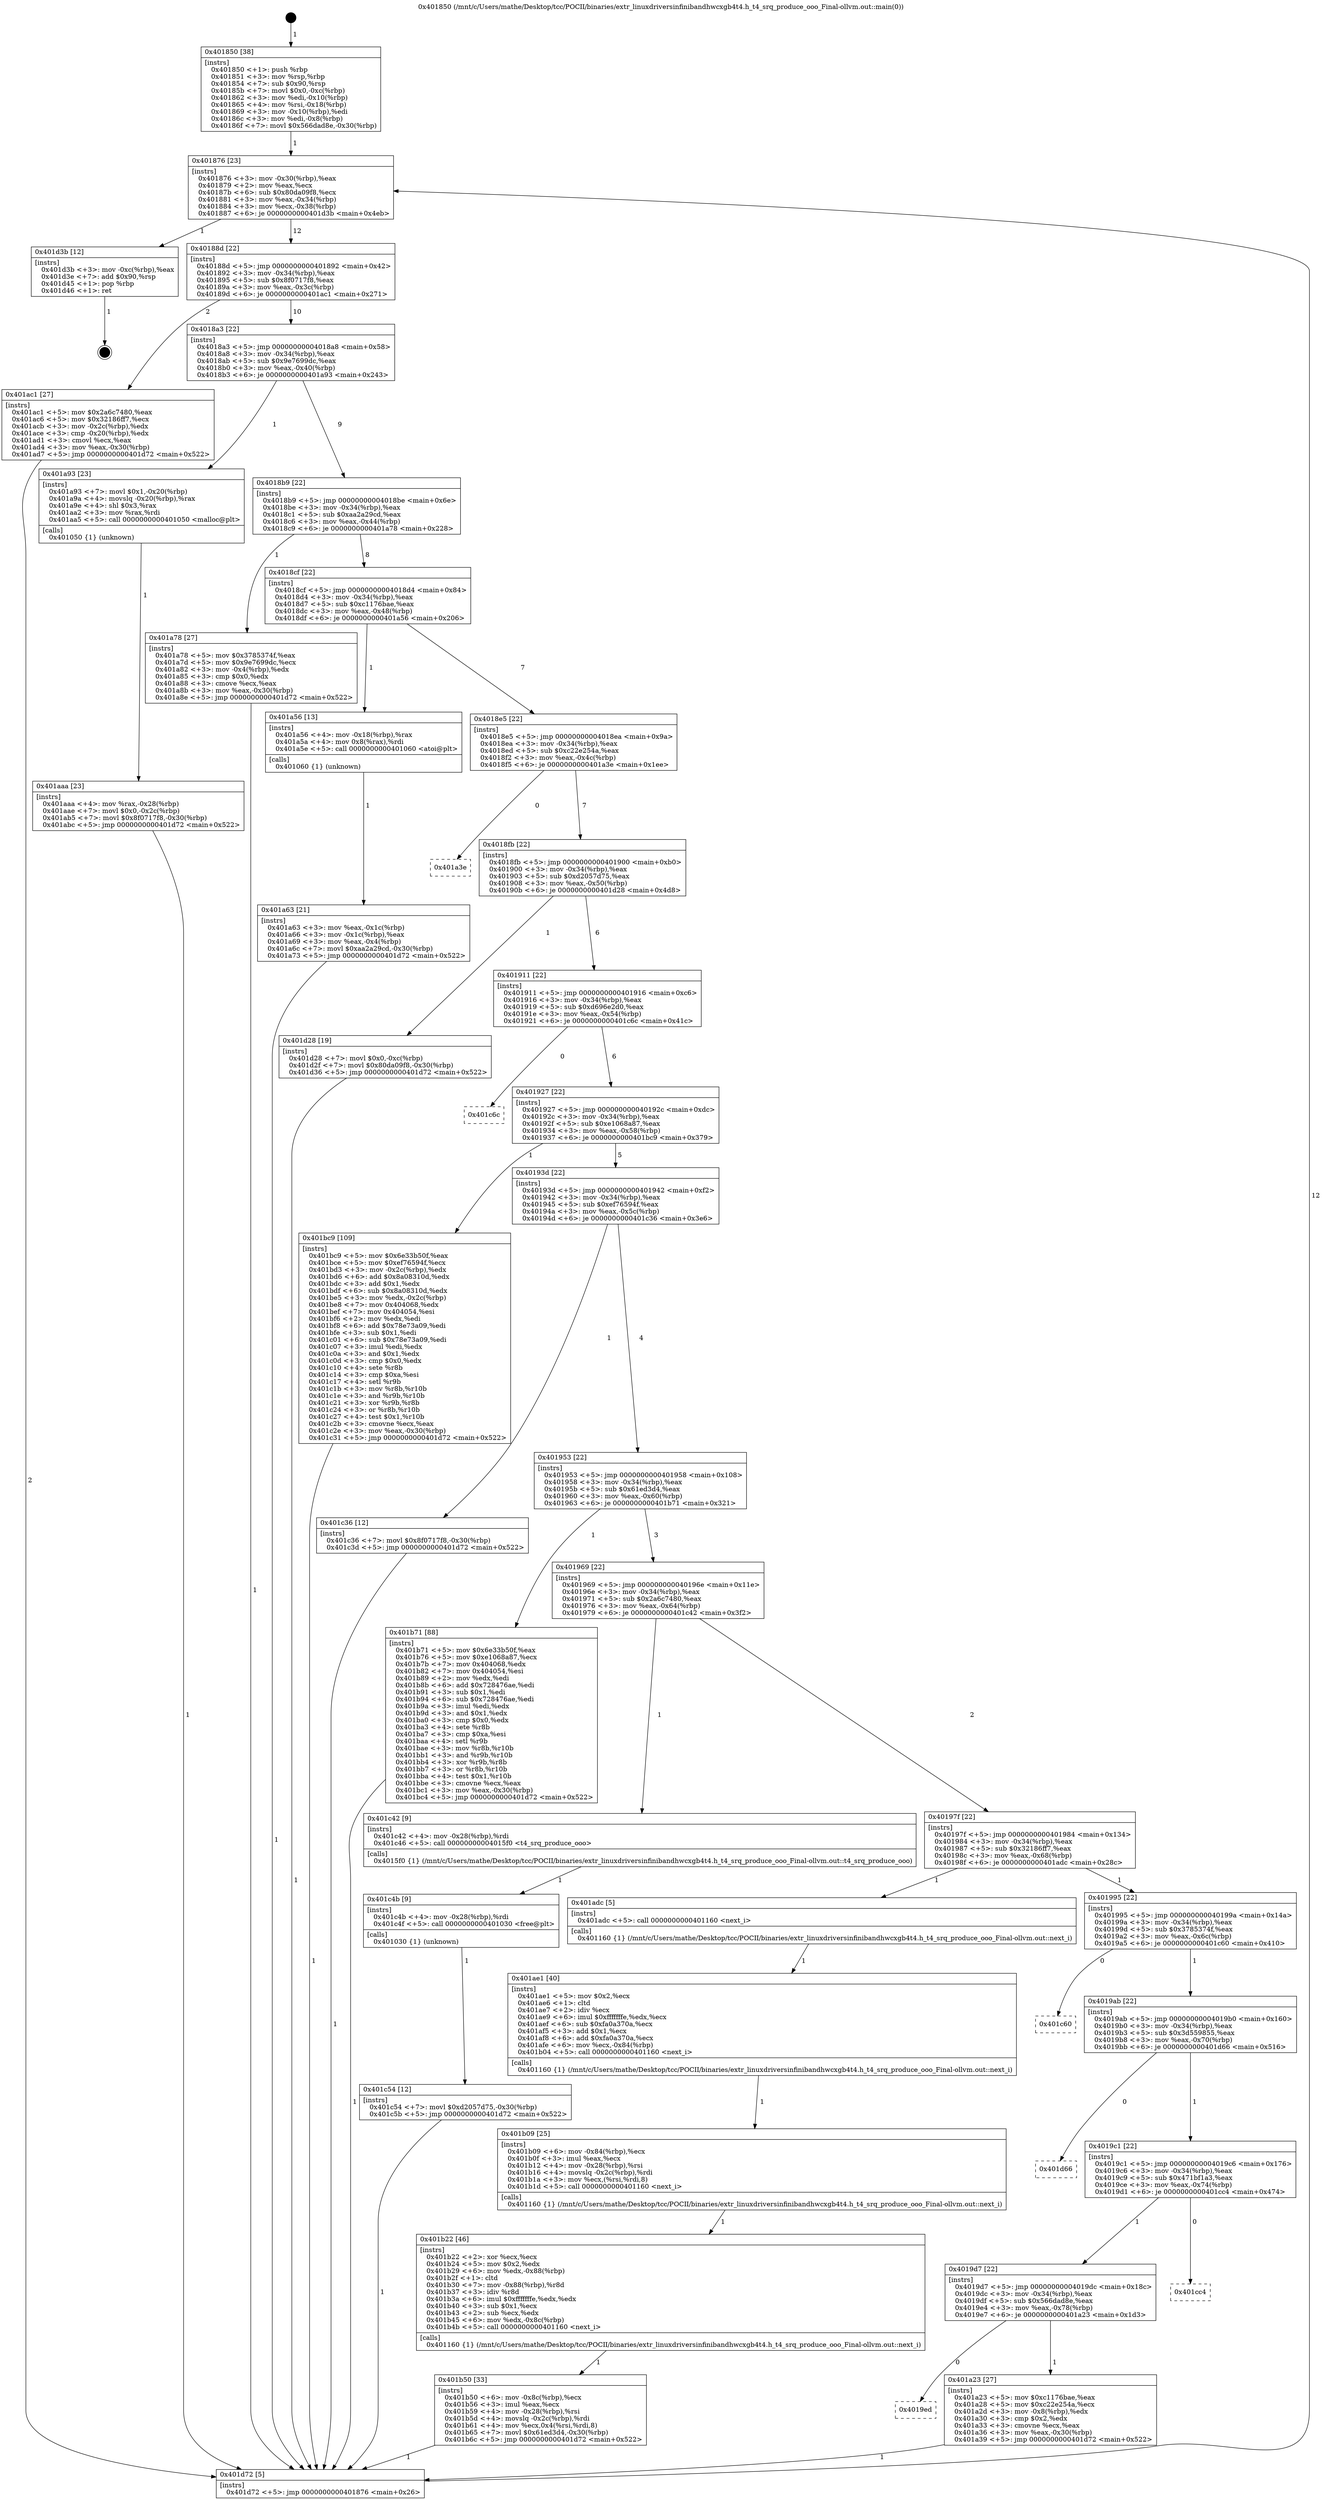 digraph "0x401850" {
  label = "0x401850 (/mnt/c/Users/mathe/Desktop/tcc/POCII/binaries/extr_linuxdriversinfinibandhwcxgb4t4.h_t4_srq_produce_ooo_Final-ollvm.out::main(0))"
  labelloc = "t"
  node[shape=record]

  Entry [label="",width=0.3,height=0.3,shape=circle,fillcolor=black,style=filled]
  "0x401876" [label="{
     0x401876 [23]\l
     | [instrs]\l
     &nbsp;&nbsp;0x401876 \<+3\>: mov -0x30(%rbp),%eax\l
     &nbsp;&nbsp;0x401879 \<+2\>: mov %eax,%ecx\l
     &nbsp;&nbsp;0x40187b \<+6\>: sub $0x80da09f8,%ecx\l
     &nbsp;&nbsp;0x401881 \<+3\>: mov %eax,-0x34(%rbp)\l
     &nbsp;&nbsp;0x401884 \<+3\>: mov %ecx,-0x38(%rbp)\l
     &nbsp;&nbsp;0x401887 \<+6\>: je 0000000000401d3b \<main+0x4eb\>\l
  }"]
  "0x401d3b" [label="{
     0x401d3b [12]\l
     | [instrs]\l
     &nbsp;&nbsp;0x401d3b \<+3\>: mov -0xc(%rbp),%eax\l
     &nbsp;&nbsp;0x401d3e \<+7\>: add $0x90,%rsp\l
     &nbsp;&nbsp;0x401d45 \<+1\>: pop %rbp\l
     &nbsp;&nbsp;0x401d46 \<+1\>: ret\l
  }"]
  "0x40188d" [label="{
     0x40188d [22]\l
     | [instrs]\l
     &nbsp;&nbsp;0x40188d \<+5\>: jmp 0000000000401892 \<main+0x42\>\l
     &nbsp;&nbsp;0x401892 \<+3\>: mov -0x34(%rbp),%eax\l
     &nbsp;&nbsp;0x401895 \<+5\>: sub $0x8f0717f8,%eax\l
     &nbsp;&nbsp;0x40189a \<+3\>: mov %eax,-0x3c(%rbp)\l
     &nbsp;&nbsp;0x40189d \<+6\>: je 0000000000401ac1 \<main+0x271\>\l
  }"]
  Exit [label="",width=0.3,height=0.3,shape=circle,fillcolor=black,style=filled,peripheries=2]
  "0x401ac1" [label="{
     0x401ac1 [27]\l
     | [instrs]\l
     &nbsp;&nbsp;0x401ac1 \<+5\>: mov $0x2a6c7480,%eax\l
     &nbsp;&nbsp;0x401ac6 \<+5\>: mov $0x32186ff7,%ecx\l
     &nbsp;&nbsp;0x401acb \<+3\>: mov -0x2c(%rbp),%edx\l
     &nbsp;&nbsp;0x401ace \<+3\>: cmp -0x20(%rbp),%edx\l
     &nbsp;&nbsp;0x401ad1 \<+3\>: cmovl %ecx,%eax\l
     &nbsp;&nbsp;0x401ad4 \<+3\>: mov %eax,-0x30(%rbp)\l
     &nbsp;&nbsp;0x401ad7 \<+5\>: jmp 0000000000401d72 \<main+0x522\>\l
  }"]
  "0x4018a3" [label="{
     0x4018a3 [22]\l
     | [instrs]\l
     &nbsp;&nbsp;0x4018a3 \<+5\>: jmp 00000000004018a8 \<main+0x58\>\l
     &nbsp;&nbsp;0x4018a8 \<+3\>: mov -0x34(%rbp),%eax\l
     &nbsp;&nbsp;0x4018ab \<+5\>: sub $0x9e7699dc,%eax\l
     &nbsp;&nbsp;0x4018b0 \<+3\>: mov %eax,-0x40(%rbp)\l
     &nbsp;&nbsp;0x4018b3 \<+6\>: je 0000000000401a93 \<main+0x243\>\l
  }"]
  "0x401c54" [label="{
     0x401c54 [12]\l
     | [instrs]\l
     &nbsp;&nbsp;0x401c54 \<+7\>: movl $0xd2057d75,-0x30(%rbp)\l
     &nbsp;&nbsp;0x401c5b \<+5\>: jmp 0000000000401d72 \<main+0x522\>\l
  }"]
  "0x401a93" [label="{
     0x401a93 [23]\l
     | [instrs]\l
     &nbsp;&nbsp;0x401a93 \<+7\>: movl $0x1,-0x20(%rbp)\l
     &nbsp;&nbsp;0x401a9a \<+4\>: movslq -0x20(%rbp),%rax\l
     &nbsp;&nbsp;0x401a9e \<+4\>: shl $0x3,%rax\l
     &nbsp;&nbsp;0x401aa2 \<+3\>: mov %rax,%rdi\l
     &nbsp;&nbsp;0x401aa5 \<+5\>: call 0000000000401050 \<malloc@plt\>\l
     | [calls]\l
     &nbsp;&nbsp;0x401050 \{1\} (unknown)\l
  }"]
  "0x4018b9" [label="{
     0x4018b9 [22]\l
     | [instrs]\l
     &nbsp;&nbsp;0x4018b9 \<+5\>: jmp 00000000004018be \<main+0x6e\>\l
     &nbsp;&nbsp;0x4018be \<+3\>: mov -0x34(%rbp),%eax\l
     &nbsp;&nbsp;0x4018c1 \<+5\>: sub $0xaa2a29cd,%eax\l
     &nbsp;&nbsp;0x4018c6 \<+3\>: mov %eax,-0x44(%rbp)\l
     &nbsp;&nbsp;0x4018c9 \<+6\>: je 0000000000401a78 \<main+0x228\>\l
  }"]
  "0x401c4b" [label="{
     0x401c4b [9]\l
     | [instrs]\l
     &nbsp;&nbsp;0x401c4b \<+4\>: mov -0x28(%rbp),%rdi\l
     &nbsp;&nbsp;0x401c4f \<+5\>: call 0000000000401030 \<free@plt\>\l
     | [calls]\l
     &nbsp;&nbsp;0x401030 \{1\} (unknown)\l
  }"]
  "0x401a78" [label="{
     0x401a78 [27]\l
     | [instrs]\l
     &nbsp;&nbsp;0x401a78 \<+5\>: mov $0x3785374f,%eax\l
     &nbsp;&nbsp;0x401a7d \<+5\>: mov $0x9e7699dc,%ecx\l
     &nbsp;&nbsp;0x401a82 \<+3\>: mov -0x4(%rbp),%edx\l
     &nbsp;&nbsp;0x401a85 \<+3\>: cmp $0x0,%edx\l
     &nbsp;&nbsp;0x401a88 \<+3\>: cmove %ecx,%eax\l
     &nbsp;&nbsp;0x401a8b \<+3\>: mov %eax,-0x30(%rbp)\l
     &nbsp;&nbsp;0x401a8e \<+5\>: jmp 0000000000401d72 \<main+0x522\>\l
  }"]
  "0x4018cf" [label="{
     0x4018cf [22]\l
     | [instrs]\l
     &nbsp;&nbsp;0x4018cf \<+5\>: jmp 00000000004018d4 \<main+0x84\>\l
     &nbsp;&nbsp;0x4018d4 \<+3\>: mov -0x34(%rbp),%eax\l
     &nbsp;&nbsp;0x4018d7 \<+5\>: sub $0xc1176bae,%eax\l
     &nbsp;&nbsp;0x4018dc \<+3\>: mov %eax,-0x48(%rbp)\l
     &nbsp;&nbsp;0x4018df \<+6\>: je 0000000000401a56 \<main+0x206\>\l
  }"]
  "0x401b50" [label="{
     0x401b50 [33]\l
     | [instrs]\l
     &nbsp;&nbsp;0x401b50 \<+6\>: mov -0x8c(%rbp),%ecx\l
     &nbsp;&nbsp;0x401b56 \<+3\>: imul %eax,%ecx\l
     &nbsp;&nbsp;0x401b59 \<+4\>: mov -0x28(%rbp),%rsi\l
     &nbsp;&nbsp;0x401b5d \<+4\>: movslq -0x2c(%rbp),%rdi\l
     &nbsp;&nbsp;0x401b61 \<+4\>: mov %ecx,0x4(%rsi,%rdi,8)\l
     &nbsp;&nbsp;0x401b65 \<+7\>: movl $0x61ed3d4,-0x30(%rbp)\l
     &nbsp;&nbsp;0x401b6c \<+5\>: jmp 0000000000401d72 \<main+0x522\>\l
  }"]
  "0x401a56" [label="{
     0x401a56 [13]\l
     | [instrs]\l
     &nbsp;&nbsp;0x401a56 \<+4\>: mov -0x18(%rbp),%rax\l
     &nbsp;&nbsp;0x401a5a \<+4\>: mov 0x8(%rax),%rdi\l
     &nbsp;&nbsp;0x401a5e \<+5\>: call 0000000000401060 \<atoi@plt\>\l
     | [calls]\l
     &nbsp;&nbsp;0x401060 \{1\} (unknown)\l
  }"]
  "0x4018e5" [label="{
     0x4018e5 [22]\l
     | [instrs]\l
     &nbsp;&nbsp;0x4018e5 \<+5\>: jmp 00000000004018ea \<main+0x9a\>\l
     &nbsp;&nbsp;0x4018ea \<+3\>: mov -0x34(%rbp),%eax\l
     &nbsp;&nbsp;0x4018ed \<+5\>: sub $0xc22e254a,%eax\l
     &nbsp;&nbsp;0x4018f2 \<+3\>: mov %eax,-0x4c(%rbp)\l
     &nbsp;&nbsp;0x4018f5 \<+6\>: je 0000000000401a3e \<main+0x1ee\>\l
  }"]
  "0x401b22" [label="{
     0x401b22 [46]\l
     | [instrs]\l
     &nbsp;&nbsp;0x401b22 \<+2\>: xor %ecx,%ecx\l
     &nbsp;&nbsp;0x401b24 \<+5\>: mov $0x2,%edx\l
     &nbsp;&nbsp;0x401b29 \<+6\>: mov %edx,-0x88(%rbp)\l
     &nbsp;&nbsp;0x401b2f \<+1\>: cltd\l
     &nbsp;&nbsp;0x401b30 \<+7\>: mov -0x88(%rbp),%r8d\l
     &nbsp;&nbsp;0x401b37 \<+3\>: idiv %r8d\l
     &nbsp;&nbsp;0x401b3a \<+6\>: imul $0xfffffffe,%edx,%edx\l
     &nbsp;&nbsp;0x401b40 \<+3\>: sub $0x1,%ecx\l
     &nbsp;&nbsp;0x401b43 \<+2\>: sub %ecx,%edx\l
     &nbsp;&nbsp;0x401b45 \<+6\>: mov %edx,-0x8c(%rbp)\l
     &nbsp;&nbsp;0x401b4b \<+5\>: call 0000000000401160 \<next_i\>\l
     | [calls]\l
     &nbsp;&nbsp;0x401160 \{1\} (/mnt/c/Users/mathe/Desktop/tcc/POCII/binaries/extr_linuxdriversinfinibandhwcxgb4t4.h_t4_srq_produce_ooo_Final-ollvm.out::next_i)\l
  }"]
  "0x401a3e" [label="{
     0x401a3e\l
  }", style=dashed]
  "0x4018fb" [label="{
     0x4018fb [22]\l
     | [instrs]\l
     &nbsp;&nbsp;0x4018fb \<+5\>: jmp 0000000000401900 \<main+0xb0\>\l
     &nbsp;&nbsp;0x401900 \<+3\>: mov -0x34(%rbp),%eax\l
     &nbsp;&nbsp;0x401903 \<+5\>: sub $0xd2057d75,%eax\l
     &nbsp;&nbsp;0x401908 \<+3\>: mov %eax,-0x50(%rbp)\l
     &nbsp;&nbsp;0x40190b \<+6\>: je 0000000000401d28 \<main+0x4d8\>\l
  }"]
  "0x401b09" [label="{
     0x401b09 [25]\l
     | [instrs]\l
     &nbsp;&nbsp;0x401b09 \<+6\>: mov -0x84(%rbp),%ecx\l
     &nbsp;&nbsp;0x401b0f \<+3\>: imul %eax,%ecx\l
     &nbsp;&nbsp;0x401b12 \<+4\>: mov -0x28(%rbp),%rsi\l
     &nbsp;&nbsp;0x401b16 \<+4\>: movslq -0x2c(%rbp),%rdi\l
     &nbsp;&nbsp;0x401b1a \<+3\>: mov %ecx,(%rsi,%rdi,8)\l
     &nbsp;&nbsp;0x401b1d \<+5\>: call 0000000000401160 \<next_i\>\l
     | [calls]\l
     &nbsp;&nbsp;0x401160 \{1\} (/mnt/c/Users/mathe/Desktop/tcc/POCII/binaries/extr_linuxdriversinfinibandhwcxgb4t4.h_t4_srq_produce_ooo_Final-ollvm.out::next_i)\l
  }"]
  "0x401d28" [label="{
     0x401d28 [19]\l
     | [instrs]\l
     &nbsp;&nbsp;0x401d28 \<+7\>: movl $0x0,-0xc(%rbp)\l
     &nbsp;&nbsp;0x401d2f \<+7\>: movl $0x80da09f8,-0x30(%rbp)\l
     &nbsp;&nbsp;0x401d36 \<+5\>: jmp 0000000000401d72 \<main+0x522\>\l
  }"]
  "0x401911" [label="{
     0x401911 [22]\l
     | [instrs]\l
     &nbsp;&nbsp;0x401911 \<+5\>: jmp 0000000000401916 \<main+0xc6\>\l
     &nbsp;&nbsp;0x401916 \<+3\>: mov -0x34(%rbp),%eax\l
     &nbsp;&nbsp;0x401919 \<+5\>: sub $0xd696e2d0,%eax\l
     &nbsp;&nbsp;0x40191e \<+3\>: mov %eax,-0x54(%rbp)\l
     &nbsp;&nbsp;0x401921 \<+6\>: je 0000000000401c6c \<main+0x41c\>\l
  }"]
  "0x401ae1" [label="{
     0x401ae1 [40]\l
     | [instrs]\l
     &nbsp;&nbsp;0x401ae1 \<+5\>: mov $0x2,%ecx\l
     &nbsp;&nbsp;0x401ae6 \<+1\>: cltd\l
     &nbsp;&nbsp;0x401ae7 \<+2\>: idiv %ecx\l
     &nbsp;&nbsp;0x401ae9 \<+6\>: imul $0xfffffffe,%edx,%ecx\l
     &nbsp;&nbsp;0x401aef \<+6\>: sub $0xfa0a370a,%ecx\l
     &nbsp;&nbsp;0x401af5 \<+3\>: add $0x1,%ecx\l
     &nbsp;&nbsp;0x401af8 \<+6\>: add $0xfa0a370a,%ecx\l
     &nbsp;&nbsp;0x401afe \<+6\>: mov %ecx,-0x84(%rbp)\l
     &nbsp;&nbsp;0x401b04 \<+5\>: call 0000000000401160 \<next_i\>\l
     | [calls]\l
     &nbsp;&nbsp;0x401160 \{1\} (/mnt/c/Users/mathe/Desktop/tcc/POCII/binaries/extr_linuxdriversinfinibandhwcxgb4t4.h_t4_srq_produce_ooo_Final-ollvm.out::next_i)\l
  }"]
  "0x401c6c" [label="{
     0x401c6c\l
  }", style=dashed]
  "0x401927" [label="{
     0x401927 [22]\l
     | [instrs]\l
     &nbsp;&nbsp;0x401927 \<+5\>: jmp 000000000040192c \<main+0xdc\>\l
     &nbsp;&nbsp;0x40192c \<+3\>: mov -0x34(%rbp),%eax\l
     &nbsp;&nbsp;0x40192f \<+5\>: sub $0xe1068a87,%eax\l
     &nbsp;&nbsp;0x401934 \<+3\>: mov %eax,-0x58(%rbp)\l
     &nbsp;&nbsp;0x401937 \<+6\>: je 0000000000401bc9 \<main+0x379\>\l
  }"]
  "0x401aaa" [label="{
     0x401aaa [23]\l
     | [instrs]\l
     &nbsp;&nbsp;0x401aaa \<+4\>: mov %rax,-0x28(%rbp)\l
     &nbsp;&nbsp;0x401aae \<+7\>: movl $0x0,-0x2c(%rbp)\l
     &nbsp;&nbsp;0x401ab5 \<+7\>: movl $0x8f0717f8,-0x30(%rbp)\l
     &nbsp;&nbsp;0x401abc \<+5\>: jmp 0000000000401d72 \<main+0x522\>\l
  }"]
  "0x401bc9" [label="{
     0x401bc9 [109]\l
     | [instrs]\l
     &nbsp;&nbsp;0x401bc9 \<+5\>: mov $0x6e33b50f,%eax\l
     &nbsp;&nbsp;0x401bce \<+5\>: mov $0xef76594f,%ecx\l
     &nbsp;&nbsp;0x401bd3 \<+3\>: mov -0x2c(%rbp),%edx\l
     &nbsp;&nbsp;0x401bd6 \<+6\>: add $0x8a08310d,%edx\l
     &nbsp;&nbsp;0x401bdc \<+3\>: add $0x1,%edx\l
     &nbsp;&nbsp;0x401bdf \<+6\>: sub $0x8a08310d,%edx\l
     &nbsp;&nbsp;0x401be5 \<+3\>: mov %edx,-0x2c(%rbp)\l
     &nbsp;&nbsp;0x401be8 \<+7\>: mov 0x404068,%edx\l
     &nbsp;&nbsp;0x401bef \<+7\>: mov 0x404054,%esi\l
     &nbsp;&nbsp;0x401bf6 \<+2\>: mov %edx,%edi\l
     &nbsp;&nbsp;0x401bf8 \<+6\>: add $0x78e73a09,%edi\l
     &nbsp;&nbsp;0x401bfe \<+3\>: sub $0x1,%edi\l
     &nbsp;&nbsp;0x401c01 \<+6\>: sub $0x78e73a09,%edi\l
     &nbsp;&nbsp;0x401c07 \<+3\>: imul %edi,%edx\l
     &nbsp;&nbsp;0x401c0a \<+3\>: and $0x1,%edx\l
     &nbsp;&nbsp;0x401c0d \<+3\>: cmp $0x0,%edx\l
     &nbsp;&nbsp;0x401c10 \<+4\>: sete %r8b\l
     &nbsp;&nbsp;0x401c14 \<+3\>: cmp $0xa,%esi\l
     &nbsp;&nbsp;0x401c17 \<+4\>: setl %r9b\l
     &nbsp;&nbsp;0x401c1b \<+3\>: mov %r8b,%r10b\l
     &nbsp;&nbsp;0x401c1e \<+3\>: and %r9b,%r10b\l
     &nbsp;&nbsp;0x401c21 \<+3\>: xor %r9b,%r8b\l
     &nbsp;&nbsp;0x401c24 \<+3\>: or %r8b,%r10b\l
     &nbsp;&nbsp;0x401c27 \<+4\>: test $0x1,%r10b\l
     &nbsp;&nbsp;0x401c2b \<+3\>: cmovne %ecx,%eax\l
     &nbsp;&nbsp;0x401c2e \<+3\>: mov %eax,-0x30(%rbp)\l
     &nbsp;&nbsp;0x401c31 \<+5\>: jmp 0000000000401d72 \<main+0x522\>\l
  }"]
  "0x40193d" [label="{
     0x40193d [22]\l
     | [instrs]\l
     &nbsp;&nbsp;0x40193d \<+5\>: jmp 0000000000401942 \<main+0xf2\>\l
     &nbsp;&nbsp;0x401942 \<+3\>: mov -0x34(%rbp),%eax\l
     &nbsp;&nbsp;0x401945 \<+5\>: sub $0xef76594f,%eax\l
     &nbsp;&nbsp;0x40194a \<+3\>: mov %eax,-0x5c(%rbp)\l
     &nbsp;&nbsp;0x40194d \<+6\>: je 0000000000401c36 \<main+0x3e6\>\l
  }"]
  "0x401a63" [label="{
     0x401a63 [21]\l
     | [instrs]\l
     &nbsp;&nbsp;0x401a63 \<+3\>: mov %eax,-0x1c(%rbp)\l
     &nbsp;&nbsp;0x401a66 \<+3\>: mov -0x1c(%rbp),%eax\l
     &nbsp;&nbsp;0x401a69 \<+3\>: mov %eax,-0x4(%rbp)\l
     &nbsp;&nbsp;0x401a6c \<+7\>: movl $0xaa2a29cd,-0x30(%rbp)\l
     &nbsp;&nbsp;0x401a73 \<+5\>: jmp 0000000000401d72 \<main+0x522\>\l
  }"]
  "0x401c36" [label="{
     0x401c36 [12]\l
     | [instrs]\l
     &nbsp;&nbsp;0x401c36 \<+7\>: movl $0x8f0717f8,-0x30(%rbp)\l
     &nbsp;&nbsp;0x401c3d \<+5\>: jmp 0000000000401d72 \<main+0x522\>\l
  }"]
  "0x401953" [label="{
     0x401953 [22]\l
     | [instrs]\l
     &nbsp;&nbsp;0x401953 \<+5\>: jmp 0000000000401958 \<main+0x108\>\l
     &nbsp;&nbsp;0x401958 \<+3\>: mov -0x34(%rbp),%eax\l
     &nbsp;&nbsp;0x40195b \<+5\>: sub $0x61ed3d4,%eax\l
     &nbsp;&nbsp;0x401960 \<+3\>: mov %eax,-0x60(%rbp)\l
     &nbsp;&nbsp;0x401963 \<+6\>: je 0000000000401b71 \<main+0x321\>\l
  }"]
  "0x401850" [label="{
     0x401850 [38]\l
     | [instrs]\l
     &nbsp;&nbsp;0x401850 \<+1\>: push %rbp\l
     &nbsp;&nbsp;0x401851 \<+3\>: mov %rsp,%rbp\l
     &nbsp;&nbsp;0x401854 \<+7\>: sub $0x90,%rsp\l
     &nbsp;&nbsp;0x40185b \<+7\>: movl $0x0,-0xc(%rbp)\l
     &nbsp;&nbsp;0x401862 \<+3\>: mov %edi,-0x10(%rbp)\l
     &nbsp;&nbsp;0x401865 \<+4\>: mov %rsi,-0x18(%rbp)\l
     &nbsp;&nbsp;0x401869 \<+3\>: mov -0x10(%rbp),%edi\l
     &nbsp;&nbsp;0x40186c \<+3\>: mov %edi,-0x8(%rbp)\l
     &nbsp;&nbsp;0x40186f \<+7\>: movl $0x566dad8e,-0x30(%rbp)\l
  }"]
  "0x401b71" [label="{
     0x401b71 [88]\l
     | [instrs]\l
     &nbsp;&nbsp;0x401b71 \<+5\>: mov $0x6e33b50f,%eax\l
     &nbsp;&nbsp;0x401b76 \<+5\>: mov $0xe1068a87,%ecx\l
     &nbsp;&nbsp;0x401b7b \<+7\>: mov 0x404068,%edx\l
     &nbsp;&nbsp;0x401b82 \<+7\>: mov 0x404054,%esi\l
     &nbsp;&nbsp;0x401b89 \<+2\>: mov %edx,%edi\l
     &nbsp;&nbsp;0x401b8b \<+6\>: add $0x728476ae,%edi\l
     &nbsp;&nbsp;0x401b91 \<+3\>: sub $0x1,%edi\l
     &nbsp;&nbsp;0x401b94 \<+6\>: sub $0x728476ae,%edi\l
     &nbsp;&nbsp;0x401b9a \<+3\>: imul %edi,%edx\l
     &nbsp;&nbsp;0x401b9d \<+3\>: and $0x1,%edx\l
     &nbsp;&nbsp;0x401ba0 \<+3\>: cmp $0x0,%edx\l
     &nbsp;&nbsp;0x401ba3 \<+4\>: sete %r8b\l
     &nbsp;&nbsp;0x401ba7 \<+3\>: cmp $0xa,%esi\l
     &nbsp;&nbsp;0x401baa \<+4\>: setl %r9b\l
     &nbsp;&nbsp;0x401bae \<+3\>: mov %r8b,%r10b\l
     &nbsp;&nbsp;0x401bb1 \<+3\>: and %r9b,%r10b\l
     &nbsp;&nbsp;0x401bb4 \<+3\>: xor %r9b,%r8b\l
     &nbsp;&nbsp;0x401bb7 \<+3\>: or %r8b,%r10b\l
     &nbsp;&nbsp;0x401bba \<+4\>: test $0x1,%r10b\l
     &nbsp;&nbsp;0x401bbe \<+3\>: cmovne %ecx,%eax\l
     &nbsp;&nbsp;0x401bc1 \<+3\>: mov %eax,-0x30(%rbp)\l
     &nbsp;&nbsp;0x401bc4 \<+5\>: jmp 0000000000401d72 \<main+0x522\>\l
  }"]
  "0x401969" [label="{
     0x401969 [22]\l
     | [instrs]\l
     &nbsp;&nbsp;0x401969 \<+5\>: jmp 000000000040196e \<main+0x11e\>\l
     &nbsp;&nbsp;0x40196e \<+3\>: mov -0x34(%rbp),%eax\l
     &nbsp;&nbsp;0x401971 \<+5\>: sub $0x2a6c7480,%eax\l
     &nbsp;&nbsp;0x401976 \<+3\>: mov %eax,-0x64(%rbp)\l
     &nbsp;&nbsp;0x401979 \<+6\>: je 0000000000401c42 \<main+0x3f2\>\l
  }"]
  "0x401d72" [label="{
     0x401d72 [5]\l
     | [instrs]\l
     &nbsp;&nbsp;0x401d72 \<+5\>: jmp 0000000000401876 \<main+0x26\>\l
  }"]
  "0x401c42" [label="{
     0x401c42 [9]\l
     | [instrs]\l
     &nbsp;&nbsp;0x401c42 \<+4\>: mov -0x28(%rbp),%rdi\l
     &nbsp;&nbsp;0x401c46 \<+5\>: call 00000000004015f0 \<t4_srq_produce_ooo\>\l
     | [calls]\l
     &nbsp;&nbsp;0x4015f0 \{1\} (/mnt/c/Users/mathe/Desktop/tcc/POCII/binaries/extr_linuxdriversinfinibandhwcxgb4t4.h_t4_srq_produce_ooo_Final-ollvm.out::t4_srq_produce_ooo)\l
  }"]
  "0x40197f" [label="{
     0x40197f [22]\l
     | [instrs]\l
     &nbsp;&nbsp;0x40197f \<+5\>: jmp 0000000000401984 \<main+0x134\>\l
     &nbsp;&nbsp;0x401984 \<+3\>: mov -0x34(%rbp),%eax\l
     &nbsp;&nbsp;0x401987 \<+5\>: sub $0x32186ff7,%eax\l
     &nbsp;&nbsp;0x40198c \<+3\>: mov %eax,-0x68(%rbp)\l
     &nbsp;&nbsp;0x40198f \<+6\>: je 0000000000401adc \<main+0x28c\>\l
  }"]
  "0x4019ed" [label="{
     0x4019ed\l
  }", style=dashed]
  "0x401adc" [label="{
     0x401adc [5]\l
     | [instrs]\l
     &nbsp;&nbsp;0x401adc \<+5\>: call 0000000000401160 \<next_i\>\l
     | [calls]\l
     &nbsp;&nbsp;0x401160 \{1\} (/mnt/c/Users/mathe/Desktop/tcc/POCII/binaries/extr_linuxdriversinfinibandhwcxgb4t4.h_t4_srq_produce_ooo_Final-ollvm.out::next_i)\l
  }"]
  "0x401995" [label="{
     0x401995 [22]\l
     | [instrs]\l
     &nbsp;&nbsp;0x401995 \<+5\>: jmp 000000000040199a \<main+0x14a\>\l
     &nbsp;&nbsp;0x40199a \<+3\>: mov -0x34(%rbp),%eax\l
     &nbsp;&nbsp;0x40199d \<+5\>: sub $0x3785374f,%eax\l
     &nbsp;&nbsp;0x4019a2 \<+3\>: mov %eax,-0x6c(%rbp)\l
     &nbsp;&nbsp;0x4019a5 \<+6\>: je 0000000000401c60 \<main+0x410\>\l
  }"]
  "0x401a23" [label="{
     0x401a23 [27]\l
     | [instrs]\l
     &nbsp;&nbsp;0x401a23 \<+5\>: mov $0xc1176bae,%eax\l
     &nbsp;&nbsp;0x401a28 \<+5\>: mov $0xc22e254a,%ecx\l
     &nbsp;&nbsp;0x401a2d \<+3\>: mov -0x8(%rbp),%edx\l
     &nbsp;&nbsp;0x401a30 \<+3\>: cmp $0x2,%edx\l
     &nbsp;&nbsp;0x401a33 \<+3\>: cmovne %ecx,%eax\l
     &nbsp;&nbsp;0x401a36 \<+3\>: mov %eax,-0x30(%rbp)\l
     &nbsp;&nbsp;0x401a39 \<+5\>: jmp 0000000000401d72 \<main+0x522\>\l
  }"]
  "0x401c60" [label="{
     0x401c60\l
  }", style=dashed]
  "0x4019ab" [label="{
     0x4019ab [22]\l
     | [instrs]\l
     &nbsp;&nbsp;0x4019ab \<+5\>: jmp 00000000004019b0 \<main+0x160\>\l
     &nbsp;&nbsp;0x4019b0 \<+3\>: mov -0x34(%rbp),%eax\l
     &nbsp;&nbsp;0x4019b3 \<+5\>: sub $0x3d559855,%eax\l
     &nbsp;&nbsp;0x4019b8 \<+3\>: mov %eax,-0x70(%rbp)\l
     &nbsp;&nbsp;0x4019bb \<+6\>: je 0000000000401d66 \<main+0x516\>\l
  }"]
  "0x4019d7" [label="{
     0x4019d7 [22]\l
     | [instrs]\l
     &nbsp;&nbsp;0x4019d7 \<+5\>: jmp 00000000004019dc \<main+0x18c\>\l
     &nbsp;&nbsp;0x4019dc \<+3\>: mov -0x34(%rbp),%eax\l
     &nbsp;&nbsp;0x4019df \<+5\>: sub $0x566dad8e,%eax\l
     &nbsp;&nbsp;0x4019e4 \<+3\>: mov %eax,-0x78(%rbp)\l
     &nbsp;&nbsp;0x4019e7 \<+6\>: je 0000000000401a23 \<main+0x1d3\>\l
  }"]
  "0x401d66" [label="{
     0x401d66\l
  }", style=dashed]
  "0x4019c1" [label="{
     0x4019c1 [22]\l
     | [instrs]\l
     &nbsp;&nbsp;0x4019c1 \<+5\>: jmp 00000000004019c6 \<main+0x176\>\l
     &nbsp;&nbsp;0x4019c6 \<+3\>: mov -0x34(%rbp),%eax\l
     &nbsp;&nbsp;0x4019c9 \<+5\>: sub $0x471bf1a3,%eax\l
     &nbsp;&nbsp;0x4019ce \<+3\>: mov %eax,-0x74(%rbp)\l
     &nbsp;&nbsp;0x4019d1 \<+6\>: je 0000000000401cc4 \<main+0x474\>\l
  }"]
  "0x401cc4" [label="{
     0x401cc4\l
  }", style=dashed]
  Entry -> "0x401850" [label=" 1"]
  "0x401876" -> "0x401d3b" [label=" 1"]
  "0x401876" -> "0x40188d" [label=" 12"]
  "0x401d3b" -> Exit [label=" 1"]
  "0x40188d" -> "0x401ac1" [label=" 2"]
  "0x40188d" -> "0x4018a3" [label=" 10"]
  "0x401d28" -> "0x401d72" [label=" 1"]
  "0x4018a3" -> "0x401a93" [label=" 1"]
  "0x4018a3" -> "0x4018b9" [label=" 9"]
  "0x401c54" -> "0x401d72" [label=" 1"]
  "0x4018b9" -> "0x401a78" [label=" 1"]
  "0x4018b9" -> "0x4018cf" [label=" 8"]
  "0x401c4b" -> "0x401c54" [label=" 1"]
  "0x4018cf" -> "0x401a56" [label=" 1"]
  "0x4018cf" -> "0x4018e5" [label=" 7"]
  "0x401c42" -> "0x401c4b" [label=" 1"]
  "0x4018e5" -> "0x401a3e" [label=" 0"]
  "0x4018e5" -> "0x4018fb" [label=" 7"]
  "0x401c36" -> "0x401d72" [label=" 1"]
  "0x4018fb" -> "0x401d28" [label=" 1"]
  "0x4018fb" -> "0x401911" [label=" 6"]
  "0x401bc9" -> "0x401d72" [label=" 1"]
  "0x401911" -> "0x401c6c" [label=" 0"]
  "0x401911" -> "0x401927" [label=" 6"]
  "0x401b71" -> "0x401d72" [label=" 1"]
  "0x401927" -> "0x401bc9" [label=" 1"]
  "0x401927" -> "0x40193d" [label=" 5"]
  "0x401b50" -> "0x401d72" [label=" 1"]
  "0x40193d" -> "0x401c36" [label=" 1"]
  "0x40193d" -> "0x401953" [label=" 4"]
  "0x401b22" -> "0x401b50" [label=" 1"]
  "0x401953" -> "0x401b71" [label=" 1"]
  "0x401953" -> "0x401969" [label=" 3"]
  "0x401b09" -> "0x401b22" [label=" 1"]
  "0x401969" -> "0x401c42" [label=" 1"]
  "0x401969" -> "0x40197f" [label=" 2"]
  "0x401ae1" -> "0x401b09" [label=" 1"]
  "0x40197f" -> "0x401adc" [label=" 1"]
  "0x40197f" -> "0x401995" [label=" 1"]
  "0x401adc" -> "0x401ae1" [label=" 1"]
  "0x401995" -> "0x401c60" [label=" 0"]
  "0x401995" -> "0x4019ab" [label=" 1"]
  "0x401ac1" -> "0x401d72" [label=" 2"]
  "0x4019ab" -> "0x401d66" [label=" 0"]
  "0x4019ab" -> "0x4019c1" [label=" 1"]
  "0x401a93" -> "0x401aaa" [label=" 1"]
  "0x4019c1" -> "0x401cc4" [label=" 0"]
  "0x4019c1" -> "0x4019d7" [label=" 1"]
  "0x401aaa" -> "0x401d72" [label=" 1"]
  "0x4019d7" -> "0x401a23" [label=" 1"]
  "0x4019d7" -> "0x4019ed" [label=" 0"]
  "0x401a23" -> "0x401d72" [label=" 1"]
  "0x401850" -> "0x401876" [label=" 1"]
  "0x401d72" -> "0x401876" [label=" 12"]
  "0x401a56" -> "0x401a63" [label=" 1"]
  "0x401a63" -> "0x401d72" [label=" 1"]
  "0x401a78" -> "0x401d72" [label=" 1"]
}
